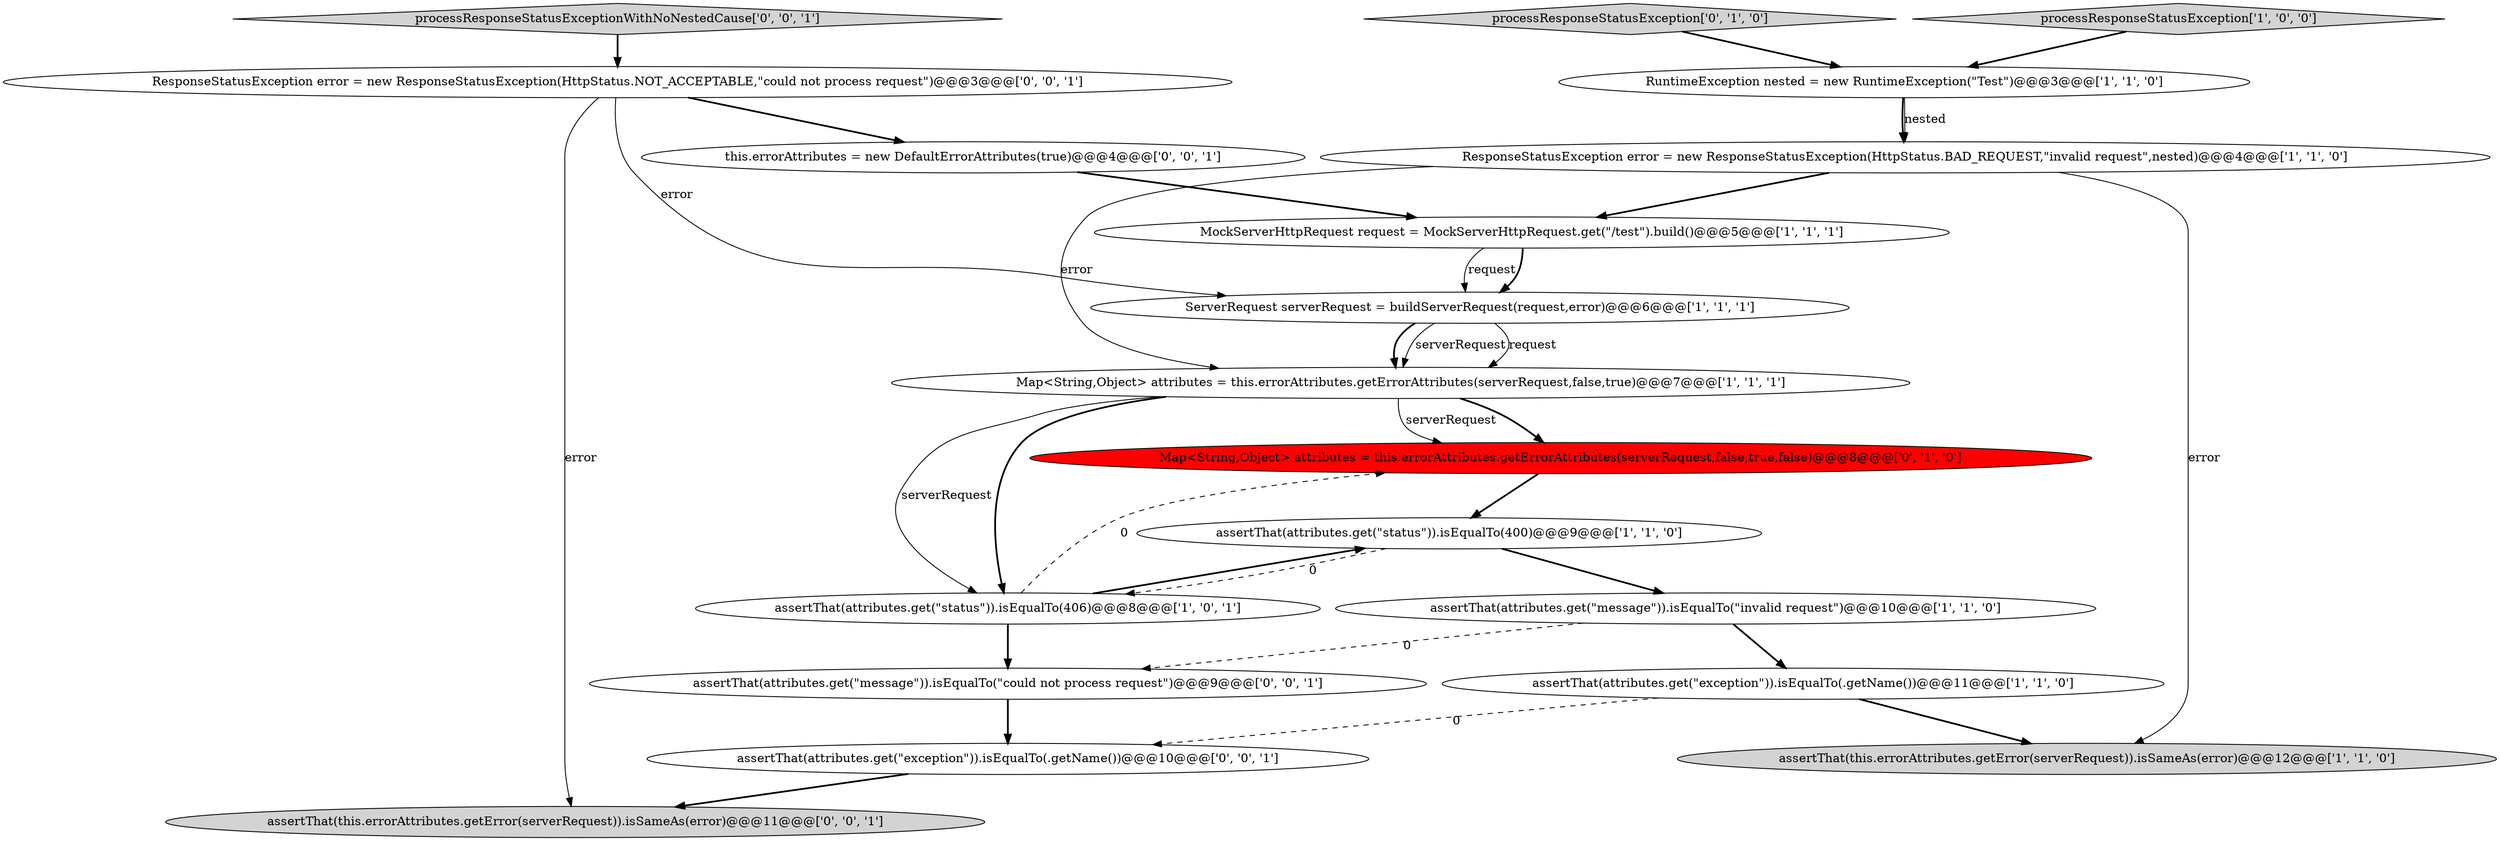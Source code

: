 digraph {
10 [style = filled, label = "assertThat(this.errorAttributes.getError(serverRequest)).isSameAs(error)@@@12@@@['1', '1', '0']", fillcolor = lightgray, shape = ellipse image = "AAA0AAABBB1BBB"];
14 [style = filled, label = "assertThat(attributes.get(\"exception\")).isEqualTo(.getName())@@@10@@@['0', '0', '1']", fillcolor = white, shape = ellipse image = "AAA0AAABBB3BBB"];
12 [style = filled, label = "Map<String,Object> attributes = this.errorAttributes.getErrorAttributes(serverRequest,false,true,false)@@@8@@@['0', '1', '0']", fillcolor = red, shape = ellipse image = "AAA1AAABBB2BBB"];
6 [style = filled, label = "assertThat(attributes.get(\"exception\")).isEqualTo(.getName())@@@11@@@['1', '1', '0']", fillcolor = white, shape = ellipse image = "AAA0AAABBB1BBB"];
5 [style = filled, label = "assertThat(attributes.get(\"status\")).isEqualTo(406)@@@8@@@['1', '0', '1']", fillcolor = white, shape = ellipse image = "AAA0AAABBB1BBB"];
7 [style = filled, label = "assertThat(attributes.get(\"message\")).isEqualTo(\"invalid request\")@@@10@@@['1', '1', '0']", fillcolor = white, shape = ellipse image = "AAA0AAABBB1BBB"];
2 [style = filled, label = "MockServerHttpRequest request = MockServerHttpRequest.get(\"/test\").build()@@@5@@@['1', '1', '1']", fillcolor = white, shape = ellipse image = "AAA0AAABBB1BBB"];
13 [style = filled, label = "assertThat(attributes.get(\"message\")).isEqualTo(\"could not process request\")@@@9@@@['0', '0', '1']", fillcolor = white, shape = ellipse image = "AAA0AAABBB3BBB"];
8 [style = filled, label = "processResponseStatusException['1', '0', '0']", fillcolor = lightgray, shape = diamond image = "AAA0AAABBB1BBB"];
3 [style = filled, label = "assertThat(attributes.get(\"status\")).isEqualTo(400)@@@9@@@['1', '1', '0']", fillcolor = white, shape = ellipse image = "AAA0AAABBB1BBB"];
17 [style = filled, label = "processResponseStatusExceptionWithNoNestedCause['0', '0', '1']", fillcolor = lightgray, shape = diamond image = "AAA0AAABBB3BBB"];
18 [style = filled, label = "ResponseStatusException error = new ResponseStatusException(HttpStatus.NOT_ACCEPTABLE,\"could not process request\")@@@3@@@['0', '0', '1']", fillcolor = white, shape = ellipse image = "AAA0AAABBB3BBB"];
9 [style = filled, label = "Map<String,Object> attributes = this.errorAttributes.getErrorAttributes(serverRequest,false,true)@@@7@@@['1', '1', '1']", fillcolor = white, shape = ellipse image = "AAA0AAABBB1BBB"];
0 [style = filled, label = "ServerRequest serverRequest = buildServerRequest(request,error)@@@6@@@['1', '1', '1']", fillcolor = white, shape = ellipse image = "AAA0AAABBB1BBB"];
15 [style = filled, label = "assertThat(this.errorAttributes.getError(serverRequest)).isSameAs(error)@@@11@@@['0', '0', '1']", fillcolor = lightgray, shape = ellipse image = "AAA0AAABBB3BBB"];
4 [style = filled, label = "ResponseStatusException error = new ResponseStatusException(HttpStatus.BAD_REQUEST,\"invalid request\",nested)@@@4@@@['1', '1', '0']", fillcolor = white, shape = ellipse image = "AAA0AAABBB1BBB"];
1 [style = filled, label = "RuntimeException nested = new RuntimeException(\"Test\")@@@3@@@['1', '1', '0']", fillcolor = white, shape = ellipse image = "AAA0AAABBB1BBB"];
16 [style = filled, label = "this.errorAttributes = new DefaultErrorAttributes(true)@@@4@@@['0', '0', '1']", fillcolor = white, shape = ellipse image = "AAA0AAABBB3BBB"];
11 [style = filled, label = "processResponseStatusException['0', '1', '0']", fillcolor = lightgray, shape = diamond image = "AAA0AAABBB2BBB"];
5->3 [style = bold, label=""];
3->5 [style = dashed, label="0"];
1->4 [style = bold, label=""];
0->9 [style = bold, label=""];
5->12 [style = dashed, label="0"];
4->10 [style = solid, label="error"];
2->0 [style = solid, label="request"];
11->1 [style = bold, label=""];
4->9 [style = solid, label="error"];
4->2 [style = bold, label=""];
6->14 [style = dashed, label="0"];
16->2 [style = bold, label=""];
8->1 [style = bold, label=""];
2->0 [style = bold, label=""];
3->7 [style = bold, label=""];
0->9 [style = solid, label="serverRequest"];
18->0 [style = solid, label="error"];
6->10 [style = bold, label=""];
5->13 [style = bold, label=""];
7->6 [style = bold, label=""];
7->13 [style = dashed, label="0"];
9->5 [style = bold, label=""];
14->15 [style = bold, label=""];
12->3 [style = bold, label=""];
18->15 [style = solid, label="error"];
9->12 [style = bold, label=""];
9->5 [style = solid, label="serverRequest"];
1->4 [style = solid, label="nested"];
13->14 [style = bold, label=""];
17->18 [style = bold, label=""];
9->12 [style = solid, label="serverRequest"];
0->9 [style = solid, label="request"];
18->16 [style = bold, label=""];
}
